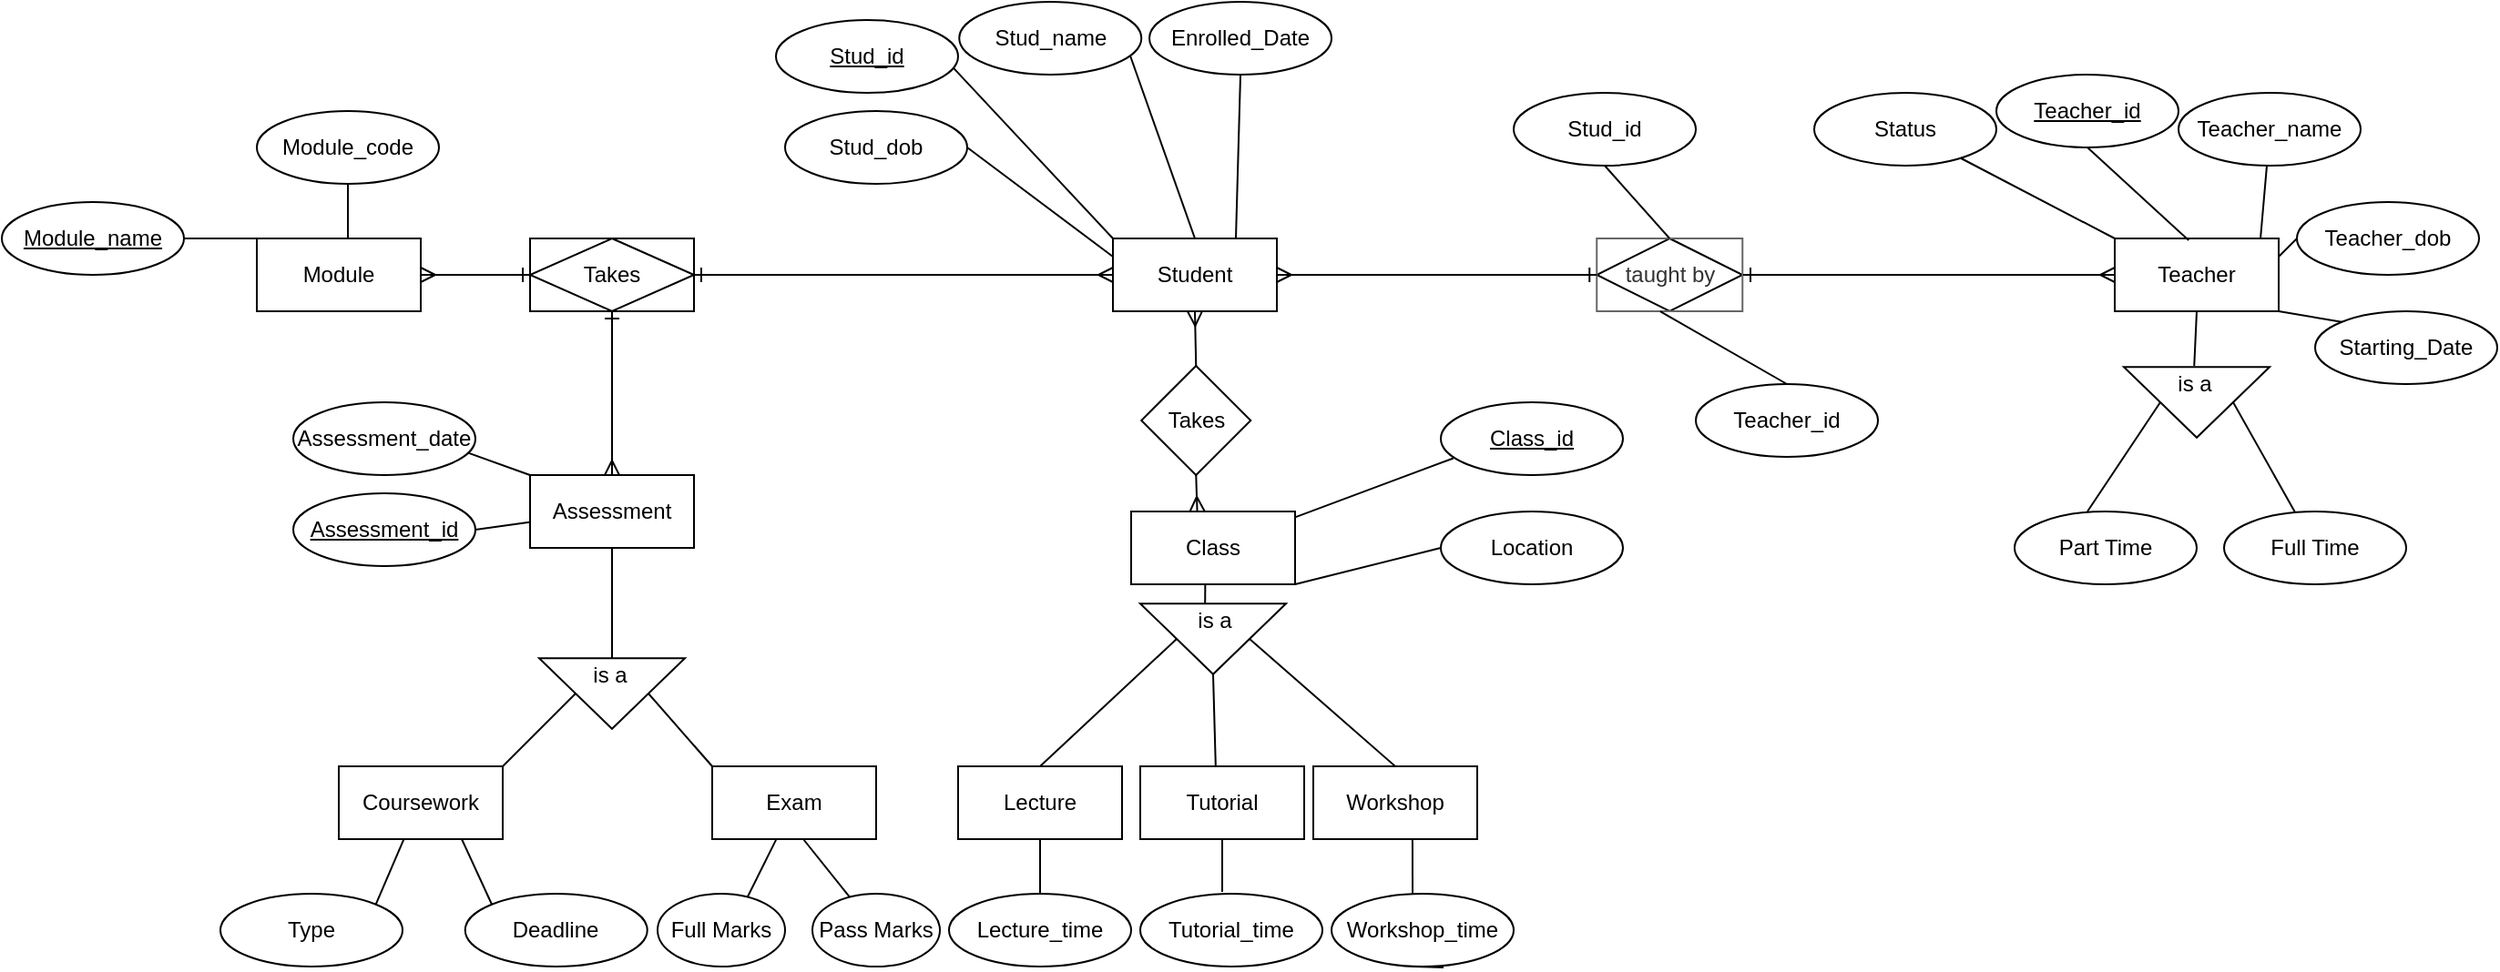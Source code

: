 <mxfile version="12.5.8" type="device"><diagram id="BfGq1Qx0Olqy9zm88XUg" name="Page-1"><mxGraphModel dx="2495" dy="560" grid="1" gridSize="10" guides="1" tooltips="1" connect="1" arrows="1" fold="1" page="1" pageScale="1" pageWidth="850" pageHeight="1100" math="0" shadow="0"><root><mxCell id="0"/><mxCell id="1" parent="0"/><mxCell id="iiQE6q0nlemUJXsqZUSi-2" value="Student" style="rounded=0;whiteSpace=wrap;html=1;" parent="1" vertex="1"><mxGeometry x="80" y="170" width="90" height="40" as="geometry"/></mxCell><mxCell id="iiQE6q0nlemUJXsqZUSi-3" value="Teacher" style="rounded=0;whiteSpace=wrap;html=1;" parent="1" vertex="1"><mxGeometry x="630" y="170" width="90" height="40" as="geometry"/></mxCell><mxCell id="iiQE6q0nlemUJXsqZUSi-6" value="Enrolled_Date" style="ellipse;whiteSpace=wrap;html=1;" parent="1" vertex="1"><mxGeometry x="100.01" y="40" width="100" height="40" as="geometry"/></mxCell><mxCell id="iiQE6q0nlemUJXsqZUSi-7" value="Stud_dob" style="ellipse;whiteSpace=wrap;html=1;" parent="1" vertex="1"><mxGeometry x="-100" y="100" width="100" height="40" as="geometry"/></mxCell><mxCell id="iiQE6q0nlemUJXsqZUSi-8" value="Stud_name" style="ellipse;whiteSpace=wrap;html=1;" parent="1" vertex="1"><mxGeometry x="-4.37" y="40" width="100" height="40" as="geometry"/></mxCell><mxCell id="iiQE6q0nlemUJXsqZUSi-11" value="Teacher_name" style="ellipse;whiteSpace=wrap;html=1;" parent="1" vertex="1"><mxGeometry x="665" y="90" width="100" height="40" as="geometry"/></mxCell><mxCell id="iiQE6q0nlemUJXsqZUSi-13" value="Teacher_dob" style="ellipse;whiteSpace=wrap;html=1;" parent="1" vertex="1"><mxGeometry x="730" y="150" width="100" height="40" as="geometry"/></mxCell><mxCell id="iiQE6q0nlemUJXsqZUSi-14" value="Starting_Date" style="ellipse;whiteSpace=wrap;html=1;" parent="1" vertex="1"><mxGeometry x="740" y="210" width="100" height="40" as="geometry"/></mxCell><mxCell id="iiQE6q0nlemUJXsqZUSi-15" value="Status" style="ellipse;whiteSpace=wrap;html=1;" parent="1" vertex="1"><mxGeometry x="465" y="90" width="100" height="40" as="geometry"/></mxCell><mxCell id="iiQE6q0nlemUJXsqZUSi-16" value="" style="endArrow=none;html=1;exitX=1;exitY=0.5;exitDx=0;exitDy=0;" parent="1" edge="1" source="iiQE6q0nlemUJXsqZUSi-7"><mxGeometry width="50" height="50" relative="1" as="geometry"><mxPoint x="130" y="230" as="sourcePoint"/><mxPoint x="80" y="180" as="targetPoint"/></mxGeometry></mxCell><mxCell id="iiQE6q0nlemUJXsqZUSi-17" value="" style="endArrow=none;html=1;entryX=0.5;entryY=1;entryDx=0;entryDy=0;exitX=0.75;exitY=0;exitDx=0;exitDy=0;" parent="1" edge="1" target="iiQE6q0nlemUJXsqZUSi-6" source="iiQE6q0nlemUJXsqZUSi-2"><mxGeometry width="50" height="50" relative="1" as="geometry"><mxPoint x="194.5" y="260" as="sourcePoint"/><mxPoint x="194.5" y="210" as="targetPoint"/></mxGeometry></mxCell><mxCell id="iiQE6q0nlemUJXsqZUSi-18" value="" style="endArrow=none;html=1;entryX=0;entryY=0;entryDx=0;entryDy=0;" parent="1" source="iiQE6q0nlemUJXsqZUSi-15" edge="1" target="iiQE6q0nlemUJXsqZUSi-3"><mxGeometry width="50" height="50" relative="1" as="geometry"><mxPoint x="565" y="260" as="sourcePoint"/><mxPoint x="578" y="170" as="targetPoint"/></mxGeometry></mxCell><mxCell id="iiQE6q0nlemUJXsqZUSi-19" value="" style="endArrow=none;html=1;exitX=0.94;exitY=0.75;exitDx=0;exitDy=0;exitPerimeter=0;entryX=0.5;entryY=0;entryDx=0;entryDy=0;" parent="1" source="iiQE6q0nlemUJXsqZUSi-8" edge="1" target="iiQE6q0nlemUJXsqZUSi-2"><mxGeometry width="50" height="50" relative="1" as="geometry"><mxPoint x="129" y="160" as="sourcePoint"/><mxPoint x="150" y="170" as="targetPoint"/></mxGeometry></mxCell><mxCell id="iiQE6q0nlemUJXsqZUSi-21" value="" style="endArrow=none;html=1;exitX=0;exitY=0;exitDx=0;exitDy=0;entryX=1;entryY=1;entryDx=0;entryDy=0;" parent="1" source="iiQE6q0nlemUJXsqZUSi-14" target="iiQE6q0nlemUJXsqZUSi-3" edge="1"><mxGeometry width="50" height="50" relative="1" as="geometry"><mxPoint x="605" y="260" as="sourcePoint"/><mxPoint x="655" y="210" as="targetPoint"/></mxGeometry></mxCell><mxCell id="iiQE6q0nlemUJXsqZUSi-22" value="" style="endArrow=none;html=1;entryX=0;entryY=0.5;entryDx=0;entryDy=0;exitX=1;exitY=0.25;exitDx=0;exitDy=0;" parent="1" target="iiQE6q0nlemUJXsqZUSi-13" edge="1" source="iiQE6q0nlemUJXsqZUSi-3"><mxGeometry width="50" height="50" relative="1" as="geometry"><mxPoint x="660" y="190" as="sourcePoint"/><mxPoint x="705" y="150" as="targetPoint"/></mxGeometry></mxCell><mxCell id="iiQE6q0nlemUJXsqZUSi-23" value="" style="endArrow=none;html=1;exitX=0.889;exitY=0;exitDx=0;exitDy=0;exitPerimeter=0;" parent="1" source="iiQE6q0nlemUJXsqZUSi-3" target="iiQE6q0nlemUJXsqZUSi-11" edge="1"><mxGeometry width="50" height="50" relative="1" as="geometry"><mxPoint x="655" y="170" as="sourcePoint"/><mxPoint x="705" y="120" as="targetPoint"/></mxGeometry></mxCell><mxCell id="iiQE6q0nlemUJXsqZUSi-25" value="Lecture" style="rounded=0;whiteSpace=wrap;html=1;" parent="1" vertex="1"><mxGeometry x="-5" y="460" width="90" height="40" as="geometry"/></mxCell><mxCell id="iiQE6q0nlemUJXsqZUSi-26" value="Tutorial" style="rounded=0;whiteSpace=wrap;html=1;" parent="1" vertex="1"><mxGeometry x="95" y="460" width="90" height="40" as="geometry"/></mxCell><mxCell id="iiQE6q0nlemUJXsqZUSi-27" value="Workshop" style="rounded=0;whiteSpace=wrap;html=1;" parent="1" vertex="1"><mxGeometry x="190" y="460" width="90" height="40" as="geometry"/></mxCell><mxCell id="iiQE6q0nlemUJXsqZUSi-29" value="" style="triangle;whiteSpace=wrap;html=1;rotation=90;" parent="1" vertex="1"><mxGeometry x="115.63" y="350" width="38.74" height="80" as="geometry"/></mxCell><mxCell id="iiQE6q0nlemUJXsqZUSi-32" value="" style="endArrow=none;html=1;entryX=0.069;entryY=0.768;entryDx=0;entryDy=0;entryPerimeter=0;" parent="1" source="iiQE6q0nlemUJXsqZUSi-1" edge="1" target="VrlpSzNsUZfY6lhMbPFC-20"><mxGeometry width="50" height="50" relative="1" as="geometry"><mxPoint x="380" y="330" as="sourcePoint"/><mxPoint x="380" y="310" as="targetPoint"/></mxGeometry></mxCell><mxCell id="iiQE6q0nlemUJXsqZUSi-33" value="" style="endArrow=none;html=1;exitX=0.5;exitY=0;exitDx=0;exitDy=0;entryX=0.5;entryY=0;entryDx=0;entryDy=0;" parent="1" source="iiQE6q0nlemUJXsqZUSi-27" target="iiQE6q0nlemUJXsqZUSi-29" edge="1"><mxGeometry width="50" height="50" relative="1" as="geometry"><mxPoint x="380.01" y="410" as="sourcePoint"/><mxPoint x="400.01" y="350" as="targetPoint"/></mxGeometry></mxCell><mxCell id="iiQE6q0nlemUJXsqZUSi-34" value="" style="endArrow=none;html=1;exitX=0.46;exitY=-0.012;exitDx=0;exitDy=0;entryX=1;entryY=0.5;entryDx=0;entryDy=0;exitPerimeter=0;" parent="1" source="iiQE6q0nlemUJXsqZUSi-26" edge="1" target="iiQE6q0nlemUJXsqZUSi-29"><mxGeometry width="50" height="50" relative="1" as="geometry"><mxPoint x="380" y="400" as="sourcePoint"/><mxPoint x="380" y="410" as="targetPoint"/></mxGeometry></mxCell><mxCell id="iiQE6q0nlemUJXsqZUSi-35" value="" style="endArrow=none;html=1;entryX=0.5;entryY=1;entryDx=0;entryDy=0;exitX=0.5;exitY=0;exitDx=0;exitDy=0;" parent="1" source="iiQE6q0nlemUJXsqZUSi-25" target="iiQE6q0nlemUJXsqZUSi-29" edge="1"><mxGeometry width="50" height="50" relative="1" as="geometry"><mxPoint x="280" y="400" as="sourcePoint"/><mxPoint x="330" y="350" as="targetPoint"/></mxGeometry></mxCell><mxCell id="iiQE6q0nlemUJXsqZUSi-1" value="Class" style="rounded=0;whiteSpace=wrap;html=1;" parent="1" vertex="1"><mxGeometry x="90" y="320" width="90" height="40" as="geometry"/></mxCell><mxCell id="VrlpSzNsUZfY6lhMbPFC-8" value="" style="rhombus;whiteSpace=wrap;html=1;" parent="1" vertex="1"><mxGeometry x="345.63" y="170" width="80" height="40" as="geometry"/></mxCell><mxCell id="VrlpSzNsUZfY6lhMbPFC-9" value="taught by" style="rounded=0;whiteSpace=wrap;html=1;fillColor=none;strokeColor=#666666;fontColor=#333333;" parent="1" vertex="1"><mxGeometry x="345.63" y="170" width="80" height="40" as="geometry"/></mxCell><mxCell id="VrlpSzNsUZfY6lhMbPFC-10" value="Teacher_id" style="ellipse;whiteSpace=wrap;html=1;" parent="1" vertex="1"><mxGeometry x="400.01" y="250" width="100" height="40" as="geometry"/></mxCell><mxCell id="VrlpSzNsUZfY6lhMbPFC-11" value="Stud_id" style="ellipse;whiteSpace=wrap;html=1;" parent="1" vertex="1"><mxGeometry x="300.01" y="90" width="100" height="40" as="geometry"/></mxCell><mxCell id="VrlpSzNsUZfY6lhMbPFC-14" value="" style="endArrow=none;html=1;exitX=0.5;exitY=0;exitDx=0;exitDy=0;entryX=0.5;entryY=1;entryDx=0;entryDy=0;" parent="1" source="VrlpSzNsUZfY6lhMbPFC-9" edge="1" target="VrlpSzNsUZfY6lhMbPFC-11"><mxGeometry width="50" height="50" relative="1" as="geometry"><mxPoint x="335.63" y="200" as="sourcePoint"/><mxPoint x="385.63" y="150" as="targetPoint"/></mxGeometry></mxCell><mxCell id="VrlpSzNsUZfY6lhMbPFC-15" value="" style="endArrow=none;html=1;entryX=0.435;entryY=1.003;entryDx=0;entryDy=0;exitX=0.5;exitY=0;exitDx=0;exitDy=0;entryPerimeter=0;" parent="1" source="VrlpSzNsUZfY6lhMbPFC-10" target="VrlpSzNsUZfY6lhMbPFC-9" edge="1"><mxGeometry width="50" height="50" relative="1" as="geometry"><mxPoint x="348.75" y="320" as="sourcePoint"/><mxPoint x="398.75" y="270" as="targetPoint"/></mxGeometry></mxCell><mxCell id="VrlpSzNsUZfY6lhMbPFC-16" value="&lt;u&gt;Stud_id&lt;/u&gt;" style="ellipse;whiteSpace=wrap;html=1;" parent="1" vertex="1"><mxGeometry x="-105" y="50" width="100" height="40" as="geometry"/></mxCell><mxCell id="VrlpSzNsUZfY6lhMbPFC-17" value="" style="endArrow=none;html=1;exitX=0;exitY=0;exitDx=0;exitDy=0;entryX=0.973;entryY=0.655;entryDx=0;entryDy=0;entryPerimeter=0;" parent="1" source="iiQE6q0nlemUJXsqZUSi-2" edge="1" target="VrlpSzNsUZfY6lhMbPFC-16"><mxGeometry width="50" height="50" relative="1" as="geometry"><mxPoint x="150" y="170" as="sourcePoint"/><mxPoint x="195" y="120" as="targetPoint"/></mxGeometry></mxCell><mxCell id="VrlpSzNsUZfY6lhMbPFC-18" value="&lt;u&gt;Teacher_id&lt;/u&gt;" style="ellipse;whiteSpace=wrap;html=1;" parent="1" vertex="1"><mxGeometry x="565" y="80" width="100" height="40" as="geometry"/></mxCell><mxCell id="VrlpSzNsUZfY6lhMbPFC-19" value="" style="endArrow=none;html=1;entryX=0.5;entryY=1;entryDx=0;entryDy=0;exitX=0.451;exitY=0.026;exitDx=0;exitDy=0;exitPerimeter=0;" parent="1" target="VrlpSzNsUZfY6lhMbPFC-18" edge="1" source="iiQE6q0nlemUJXsqZUSi-3"><mxGeometry width="50" height="50" relative="1" as="geometry"><mxPoint x="615" y="170" as="sourcePoint"/><mxPoint x="620" y="120" as="targetPoint"/></mxGeometry></mxCell><mxCell id="VrlpSzNsUZfY6lhMbPFC-20" value="&lt;u&gt;Class_id&lt;/u&gt;" style="ellipse;whiteSpace=wrap;html=1;" parent="1" vertex="1"><mxGeometry x="260" y="260" width="100" height="40" as="geometry"/></mxCell><mxCell id="VrlpSzNsUZfY6lhMbPFC-21" value="Location" style="ellipse;whiteSpace=wrap;html=1;" parent="1" vertex="1"><mxGeometry x="260" y="320" width="100" height="40" as="geometry"/></mxCell><mxCell id="VrlpSzNsUZfY6lhMbPFC-22" value="Lecture_time" style="ellipse;whiteSpace=wrap;html=1;" parent="1" vertex="1"><mxGeometry x="-10" y="530" width="100" height="40" as="geometry"/></mxCell><mxCell id="VrlpSzNsUZfY6lhMbPFC-23" value="Tutorial_time" style="ellipse;whiteSpace=wrap;html=1;" parent="1" vertex="1"><mxGeometry x="95" y="530" width="100" height="40" as="geometry"/></mxCell><mxCell id="2UyHd_xN89G5ueH59qqB-1" value="" style="endArrow=none;html=1;exitX=0.374;exitY=0.04;exitDx=0;exitDy=0;exitPerimeter=0;entryX=0.452;entryY=0.997;entryDx=0;entryDy=0;entryPerimeter=0;" edge="1" parent="1" source="2UyHd_xN89G5ueH59qqB-54" target="iiQE6q0nlemUJXsqZUSi-1"><mxGeometry width="50" height="50" relative="1" as="geometry"><mxPoint x="425.63" y="330" as="sourcePoint"/><mxPoint x="130" y="358" as="targetPoint"/></mxGeometry></mxCell><mxCell id="2UyHd_xN89G5ueH59qqB-2" value="" style="endArrow=none;html=1;entryX=0.5;entryY=1;entryDx=0;entryDy=0;exitX=0.5;exitY=0;exitDx=0;exitDy=0;" edge="1" parent="1" source="VrlpSzNsUZfY6lhMbPFC-22" target="iiQE6q0nlemUJXsqZUSi-25"><mxGeometry width="50" height="50" relative="1" as="geometry"><mxPoint x="40" y="640" as="sourcePoint"/><mxPoint x="90" y="590" as="targetPoint"/></mxGeometry></mxCell><mxCell id="2UyHd_xN89G5ueH59qqB-3" value="" style="endArrow=none;html=1;entryX=0.605;entryY=0.988;entryDx=0;entryDy=0;entryPerimeter=0;exitX=0.445;exitY=0.025;exitDx=0;exitDy=0;exitPerimeter=0;" edge="1" parent="1" source="VrlpSzNsUZfY6lhMbPFC-24" target="iiQE6q0nlemUJXsqZUSi-27"><mxGeometry width="50" height="50" relative="1" as="geometry"><mxPoint x="245" y="570" as="sourcePoint"/><mxPoint x="235" y="500" as="targetPoint"/></mxGeometry></mxCell><mxCell id="2UyHd_xN89G5ueH59qqB-4" value="" style="endArrow=none;html=1;entryX=0.5;entryY=1;entryDx=0;entryDy=0;" edge="1" parent="1" target="iiQE6q0nlemUJXsqZUSi-26"><mxGeometry width="50" height="50" relative="1" as="geometry"><mxPoint x="140" y="529" as="sourcePoint"/><mxPoint x="170" y="620" as="targetPoint"/></mxGeometry></mxCell><mxCell id="2UyHd_xN89G5ueH59qqB-5" value="" style="endArrow=none;html=1;entryX=0;entryY=0.5;entryDx=0;entryDy=0;exitX=1;exitY=1;exitDx=0;exitDy=0;" edge="1" parent="1" source="iiQE6q0nlemUJXsqZUSi-1" target="VrlpSzNsUZfY6lhMbPFC-21"><mxGeometry width="50" height="50" relative="1" as="geometry"><mxPoint x="435.63" y="340" as="sourcePoint"/><mxPoint x="460" y="340" as="targetPoint"/></mxGeometry></mxCell><mxCell id="2UyHd_xN89G5ueH59qqB-7" value="Exam" style="rounded=0;whiteSpace=wrap;html=1;" vertex="1" parent="1"><mxGeometry x="-140" y="460" width="90" height="40" as="geometry"/></mxCell><mxCell id="2UyHd_xN89G5ueH59qqB-8" value="Assessment_date" style="ellipse;whiteSpace=wrap;html=1;" vertex="1" parent="1"><mxGeometry x="-370" y="260" width="100" height="40" as="geometry"/></mxCell><mxCell id="2UyHd_xN89G5ueH59qqB-12" value="" style="triangle;whiteSpace=wrap;html=1;rotation=90;" vertex="1" parent="1"><mxGeometry x="655.63" y="220" width="38.74" height="80" as="geometry"/></mxCell><mxCell id="2UyHd_xN89G5ueH59qqB-14" value="is a" style="text;html=1;strokeColor=none;fillColor=none;align=center;verticalAlign=middle;whiteSpace=wrap;rounded=0;" vertex="1" parent="1"><mxGeometry x="655.63" y="240" width="36" height="20" as="geometry"/></mxCell><mxCell id="2UyHd_xN89G5ueH59qqB-16" value="Part Time" style="ellipse;whiteSpace=wrap;html=1;" vertex="1" parent="1"><mxGeometry x="575" y="320" width="100" height="40" as="geometry"/></mxCell><mxCell id="2UyHd_xN89G5ueH59qqB-17" value="Full Time" style="ellipse;whiteSpace=wrap;html=1;" vertex="1" parent="1"><mxGeometry x="690" y="320" width="100" height="40" as="geometry"/></mxCell><mxCell id="2UyHd_xN89G5ueH59qqB-18" value="" style="endArrow=none;html=1;entryX=0.5;entryY=1;entryDx=0;entryDy=0;" edge="1" parent="1" target="2UyHd_xN89G5ueH59qqB-12"><mxGeometry width="50" height="50" relative="1" as="geometry"><mxPoint x="615" y="320" as="sourcePoint"/><mxPoint x="80" y="580" as="targetPoint"/></mxGeometry></mxCell><mxCell id="2UyHd_xN89G5ueH59qqB-19" value="" style="endArrow=none;html=1;entryX=0.5;entryY=0;entryDx=0;entryDy=0;" edge="1" parent="1" source="2UyHd_xN89G5ueH59qqB-17" target="2UyHd_xN89G5ueH59qqB-12"><mxGeometry width="50" height="50" relative="1" as="geometry"><mxPoint x="30" y="630" as="sourcePoint"/><mxPoint x="80" y="580" as="targetPoint"/></mxGeometry></mxCell><mxCell id="2UyHd_xN89G5ueH59qqB-20" value="" style="endArrow=none;html=1;exitX=0.5;exitY=0;exitDx=0;exitDy=0;" edge="1" parent="1" source="2UyHd_xN89G5ueH59qqB-14"><mxGeometry width="50" height="50" relative="1" as="geometry"><mxPoint x="30" y="630" as="sourcePoint"/><mxPoint x="675" y="210" as="targetPoint"/></mxGeometry></mxCell><mxCell id="2UyHd_xN89G5ueH59qqB-21" value="" style="triangle;whiteSpace=wrap;html=1;rotation=90;" vertex="1" parent="1"><mxGeometry x="-214.37" y="380" width="38.74" height="80" as="geometry"/></mxCell><mxCell id="2UyHd_xN89G5ueH59qqB-22" value="Assessment" style="rounded=0;whiteSpace=wrap;html=1;" vertex="1" parent="1"><mxGeometry x="-240" y="300" width="90" height="40" as="geometry"/></mxCell><mxCell id="2UyHd_xN89G5ueH59qqB-23" value="Coursework" style="rounded=0;whiteSpace=wrap;html=1;" vertex="1" parent="1"><mxGeometry x="-345" y="460" width="90" height="40" as="geometry"/></mxCell><mxCell id="2UyHd_xN89G5ueH59qqB-24" value="is a" style="text;html=1;strokeColor=none;fillColor=none;align=center;verticalAlign=middle;whiteSpace=wrap;rounded=0;" vertex="1" parent="1"><mxGeometry x="-215.63" y="400" width="40" height="20" as="geometry"/></mxCell><mxCell id="2UyHd_xN89G5ueH59qqB-25" value="" style="endArrow=none;html=1;exitX=1;exitY=0;exitDx=0;exitDy=0;entryX=0.5;entryY=1;entryDx=0;entryDy=0;" edge="1" parent="1" source="2UyHd_xN89G5ueH59qqB-23" target="2UyHd_xN89G5ueH59qqB-21"><mxGeometry width="50" height="50" relative="1" as="geometry"><mxPoint x="-120" y="630" as="sourcePoint"/><mxPoint x="-74" y="430" as="targetPoint"/></mxGeometry></mxCell><mxCell id="2UyHd_xN89G5ueH59qqB-26" value="" style="endArrow=none;html=1;exitX=0;exitY=0;exitDx=0;exitDy=0;entryX=0.5;entryY=0;entryDx=0;entryDy=0;" edge="1" parent="1" source="2UyHd_xN89G5ueH59qqB-7" target="2UyHd_xN89G5ueH59qqB-21"><mxGeometry width="50" height="50" relative="1" as="geometry"><mxPoint y="460" as="sourcePoint"/><mxPoint x="-58" y="428" as="targetPoint"/></mxGeometry></mxCell><mxCell id="2UyHd_xN89G5ueH59qqB-27" value="" style="endArrow=none;html=1;entryX=0.5;entryY=1;entryDx=0;entryDy=0;exitX=0;exitY=0.5;exitDx=0;exitDy=0;" edge="1" parent="1" source="2UyHd_xN89G5ueH59qqB-21" target="2UyHd_xN89G5ueH59qqB-22"><mxGeometry width="50" height="50" relative="1" as="geometry"><mxPoint x="35" y="380" as="sourcePoint"/><mxPoint x="35" y="350" as="targetPoint"/></mxGeometry></mxCell><mxCell id="2UyHd_xN89G5ueH59qqB-28" value="Type" style="ellipse;whiteSpace=wrap;html=1;" vertex="1" parent="1"><mxGeometry x="-410" y="530" width="100" height="40" as="geometry"/></mxCell><mxCell id="2UyHd_xN89G5ueH59qqB-29" value="Deadline" style="ellipse;whiteSpace=wrap;html=1;" vertex="1" parent="1"><mxGeometry x="-275.63" y="530" width="100" height="40" as="geometry"/></mxCell><mxCell id="2UyHd_xN89G5ueH59qqB-32" value="" style="endArrow=none;html=1;exitX=1;exitY=0;exitDx=0;exitDy=0;entryX=0.396;entryY=1.004;entryDx=0;entryDy=0;entryPerimeter=0;" edge="1" parent="1" source="2UyHd_xN89G5ueH59qqB-28" target="2UyHd_xN89G5ueH59qqB-23"><mxGeometry width="50" height="50" relative="1" as="geometry"><mxPoint x="-190" y="630" as="sourcePoint"/><mxPoint x="-250" y="500" as="targetPoint"/></mxGeometry></mxCell><mxCell id="2UyHd_xN89G5ueH59qqB-33" value="" style="endArrow=none;html=1;exitX=0;exitY=0;exitDx=0;exitDy=0;entryX=0.75;entryY=1;entryDx=0;entryDy=0;" edge="1" parent="1" source="2UyHd_xN89G5ueH59qqB-29" target="2UyHd_xN89G5ueH59qqB-23"><mxGeometry width="50" height="50" relative="1" as="geometry"><mxPoint x="-94.645" y="535.858" as="sourcePoint"/><mxPoint x="-273" y="500" as="targetPoint"/></mxGeometry></mxCell><mxCell id="2UyHd_xN89G5ueH59qqB-34" value="" style="endArrow=none;html=1;exitX=0;exitY=0;exitDx=0;exitDy=0;entryX=0.961;entryY=0.696;entryDx=0;entryDy=0;entryPerimeter=0;" edge="1" parent="1" source="2UyHd_xN89G5ueH59qqB-22" target="2UyHd_xN89G5ueH59qqB-8"><mxGeometry width="50" height="50" relative="1" as="geometry"><mxPoint x="-190" y="630" as="sourcePoint"/><mxPoint x="-24" y="294" as="targetPoint"/></mxGeometry></mxCell><mxCell id="2UyHd_xN89G5ueH59qqB-42" value="" style="fontSize=12;html=1;endArrow=ERmany;startArrow=ERone;startFill=0;entryX=1;entryY=0.5;entryDx=0;entryDy=0;exitX=0;exitY=0.5;exitDx=0;exitDy=0;" edge="1" parent="1" source="VrlpSzNsUZfY6lhMbPFC-9" target="iiQE6q0nlemUJXsqZUSi-2"><mxGeometry width="100" height="100" relative="1" as="geometry"><mxPoint x="330" y="210" as="sourcePoint"/><mxPoint x="-90" y="580" as="targetPoint"/></mxGeometry></mxCell><mxCell id="2UyHd_xN89G5ueH59qqB-43" value="" style="fontSize=12;html=1;endArrow=ERmany;startArrow=ERone;startFill=0;" edge="1" parent="1"><mxGeometry width="100" height="100" relative="1" as="geometry"><mxPoint x="426" y="190" as="sourcePoint"/><mxPoint x="630" y="190" as="targetPoint"/></mxGeometry></mxCell><mxCell id="VrlpSzNsUZfY6lhMbPFC-24" value="Workshop_time" style="ellipse;whiteSpace=wrap;html=1;" parent="1" vertex="1"><mxGeometry x="200.01" y="530" width="100" height="40" as="geometry"/></mxCell><mxCell id="2UyHd_xN89G5ueH59qqB-52" value="" style="endArrow=none;html=1;entryX=0.615;entryY=1.012;entryDx=0;entryDy=0;entryPerimeter=0;" edge="1" parent="1" target="VrlpSzNsUZfY6lhMbPFC-24"><mxGeometry width="50" height="50" relative="1" as="geometry"><mxPoint x="245" y="570" as="sourcePoint"/><mxPoint x="245.35" y="500.48" as="targetPoint"/></mxGeometry></mxCell><mxCell id="2UyHd_xN89G5ueH59qqB-54" value="is a" style="text;html=1;strokeColor=none;fillColor=none;align=center;verticalAlign=middle;whiteSpace=wrap;rounded=0;" vertex="1" parent="1"><mxGeometry x="115.63" y="370" width="40" height="20" as="geometry"/></mxCell><mxCell id="2UyHd_xN89G5ueH59qqB-57" value="Takes" style="rhombus;whiteSpace=wrap;html=1;fillColor=none;" vertex="1" parent="1"><mxGeometry x="95.63" y="240" width="60" height="60" as="geometry"/></mxCell><mxCell id="2UyHd_xN89G5ueH59qqB-61" value="" style="fontSize=12;html=1;endArrow=ERmany;exitX=0.5;exitY=0;exitDx=0;exitDy=0;entryX=0.5;entryY=1;entryDx=0;entryDy=0;" edge="1" parent="1" source="2UyHd_xN89G5ueH59qqB-57" target="iiQE6q0nlemUJXsqZUSi-2"><mxGeometry width="100" height="100" relative="1" as="geometry"><mxPoint x="20" y="310" as="sourcePoint"/><mxPoint x="120" y="210" as="targetPoint"/></mxGeometry></mxCell><mxCell id="2UyHd_xN89G5ueH59qqB-62" value="" style="fontSize=12;html=1;endArrow=ERmany;exitX=0.5;exitY=1;exitDx=0;exitDy=0;entryX=0.403;entryY=-0.003;entryDx=0;entryDy=0;entryPerimeter=0;" edge="1" parent="1" source="2UyHd_xN89G5ueH59qqB-57" target="iiQE6q0nlemUJXsqZUSi-1"><mxGeometry width="100" height="100" relative="1" as="geometry"><mxPoint x="135.63" y="250" as="sourcePoint"/><mxPoint x="135" y="220" as="targetPoint"/></mxGeometry></mxCell><mxCell id="2UyHd_xN89G5ueH59qqB-63" value="&lt;u&gt;Assessment_id&lt;/u&gt;" style="ellipse;whiteSpace=wrap;html=1;" vertex="1" parent="1"><mxGeometry x="-370" y="310" width="100" height="40" as="geometry"/></mxCell><mxCell id="2UyHd_xN89G5ueH59qqB-64" value="" style="endArrow=none;html=1;entryX=1;entryY=0.5;entryDx=0;entryDy=0;exitX=-0.004;exitY=0.646;exitDx=0;exitDy=0;exitPerimeter=0;" edge="1" parent="1" source="2UyHd_xN89G5ueH59qqB-22" target="2UyHd_xN89G5ueH59qqB-63"><mxGeometry width="50" height="50" relative="1" as="geometry"><mxPoint x="-400" y="640" as="sourcePoint"/><mxPoint x="-350" y="590" as="targetPoint"/></mxGeometry></mxCell><mxCell id="2UyHd_xN89G5ueH59qqB-65" value="" style="rounded=0;whiteSpace=wrap;html=1;fillColor=none;" vertex="1" parent="1"><mxGeometry x="-240" y="170" width="90" height="40" as="geometry"/></mxCell><mxCell id="2UyHd_xN89G5ueH59qqB-66" value="Takes" style="rhombus;whiteSpace=wrap;html=1;fillColor=none;" vertex="1" parent="1"><mxGeometry x="-240" y="170" width="90" height="40" as="geometry"/></mxCell><mxCell id="2UyHd_xN89G5ueH59qqB-68" value="Module" style="rounded=0;whiteSpace=wrap;html=1;" vertex="1" parent="1"><mxGeometry x="-390" y="170" width="90" height="40" as="geometry"/></mxCell><mxCell id="2UyHd_xN89G5ueH59qqB-69" value="&lt;u&gt;Module_name&lt;/u&gt;" style="ellipse;whiteSpace=wrap;html=1;" vertex="1" parent="1"><mxGeometry x="-530" y="150" width="100" height="40" as="geometry"/></mxCell><mxCell id="2UyHd_xN89G5ueH59qqB-70" value="Module_code" style="ellipse;whiteSpace=wrap;html=1;" vertex="1" parent="1"><mxGeometry x="-390" y="100" width="100" height="40" as="geometry"/></mxCell><mxCell id="2UyHd_xN89G5ueH59qqB-71" value="" style="endArrow=none;html=1;" edge="1" parent="1"><mxGeometry width="50" height="50" relative="1" as="geometry"><mxPoint x="-340" y="170" as="sourcePoint"/><mxPoint x="-340" y="140" as="targetPoint"/></mxGeometry></mxCell><mxCell id="2UyHd_xN89G5ueH59qqB-72" value="" style="endArrow=none;html=1;entryX=1;entryY=0.5;entryDx=0;entryDy=0;exitX=0;exitY=0;exitDx=0;exitDy=0;" edge="1" parent="1" source="2UyHd_xN89G5ueH59qqB-68" target="2UyHd_xN89G5ueH59qqB-69"><mxGeometry width="50" height="50" relative="1" as="geometry"><mxPoint x="-189" y="180" as="sourcePoint"/><mxPoint x="-189" y="150" as="targetPoint"/></mxGeometry></mxCell><mxCell id="2UyHd_xN89G5ueH59qqB-75" value="" style="fontSize=12;html=1;endArrow=ERmany;startArrow=ERone;startFill=0;entryX=0;entryY=0.5;entryDx=0;entryDy=0;exitX=1;exitY=0.5;exitDx=0;exitDy=0;" edge="1" parent="1" source="2UyHd_xN89G5ueH59qqB-66" target="iiQE6q0nlemUJXsqZUSi-2"><mxGeometry width="100" height="100" relative="1" as="geometry"><mxPoint x="-100" y="350" as="sourcePoint"/><mxPoint y="250" as="targetPoint"/></mxGeometry></mxCell><mxCell id="2UyHd_xN89G5ueH59qqB-76" value="" style="fontSize=12;html=1;endArrow=ERmany;startArrow=ERone;startFill=0;entryX=0.5;entryY=0;entryDx=0;entryDy=0;exitX=0.5;exitY=1;exitDx=0;exitDy=0;" edge="1" parent="1" source="2UyHd_xN89G5ueH59qqB-66" target="2UyHd_xN89G5ueH59qqB-22"><mxGeometry width="100" height="100" relative="1" as="geometry"><mxPoint x="-140" y="200" as="sourcePoint"/><mxPoint x="90" y="200" as="targetPoint"/></mxGeometry></mxCell><mxCell id="2UyHd_xN89G5ueH59qqB-77" value="" style="fontSize=12;html=1;endArrow=ERmany;startArrow=ERone;startFill=0;entryX=1;entryY=0.5;entryDx=0;entryDy=0;exitX=0;exitY=0.5;exitDx=0;exitDy=0;" edge="1" parent="1" source="2UyHd_xN89G5ueH59qqB-66" target="2UyHd_xN89G5ueH59qqB-68"><mxGeometry width="100" height="100" relative="1" as="geometry"><mxPoint x="-270" y="160" as="sourcePoint"/><mxPoint x="-270" y="250" as="targetPoint"/></mxGeometry></mxCell><mxCell id="2UyHd_xN89G5ueH59qqB-78" value="Full Marks" style="ellipse;whiteSpace=wrap;html=1;align=center;fillColor=none;" vertex="1" parent="1"><mxGeometry x="-170" y="530" width="70" height="40" as="geometry"/></mxCell><mxCell id="2UyHd_xN89G5ueH59qqB-79" value="Pass Marks" style="ellipse;whiteSpace=wrap;html=1;align=center;fillColor=none;" vertex="1" parent="1"><mxGeometry x="-85" y="530" width="70" height="40" as="geometry"/></mxCell><mxCell id="2UyHd_xN89G5ueH59qqB-80" value="" style="endArrow=none;html=1;exitX=0.706;exitY=0.043;exitDx=0;exitDy=0;entryX=0.393;entryY=0.992;entryDx=0;entryDy=0;entryPerimeter=0;exitPerimeter=0;" edge="1" parent="1" source="2UyHd_xN89G5ueH59qqB-78" target="2UyHd_xN89G5ueH59qqB-7"><mxGeometry width="50" height="50" relative="1" as="geometry"><mxPoint x="-314.645" y="545.858" as="sourcePoint"/><mxPoint x="-299.36" y="510.16" as="targetPoint"/></mxGeometry></mxCell><mxCell id="2UyHd_xN89G5ueH59qqB-81" value="" style="endArrow=none;html=1;" edge="1" parent="1" source="2UyHd_xN89G5ueH59qqB-79"><mxGeometry width="50" height="50" relative="1" as="geometry"><mxPoint x="-113.31" y="545.68" as="sourcePoint"/><mxPoint x="-90" y="500" as="targetPoint"/></mxGeometry></mxCell></root></mxGraphModel></diagram></mxfile>